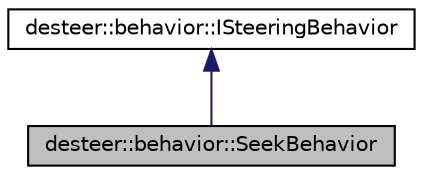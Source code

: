 digraph G
{
  edge [fontname="Helvetica",fontsize="10",labelfontname="Helvetica",labelfontsize="10"];
  node [fontname="Helvetica",fontsize="10",shape=record];
  Node1 [label="desteer::behavior::SeekBehavior",height=0.2,width=0.4,color="black", fillcolor="grey75", style="filled" fontcolor="black"];
  Node2 -> Node1 [dir=back,color="midnightblue",fontsize="10",style="solid",fontname="Helvetica"];
  Node2 [label="desteer::behavior::ISteeringBehavior",height=0.2,width=0.4,color="black", fillcolor="white", style="filled",URL="$classdesteer_1_1behavior_1_1_i_steering_behavior.html"];
}
